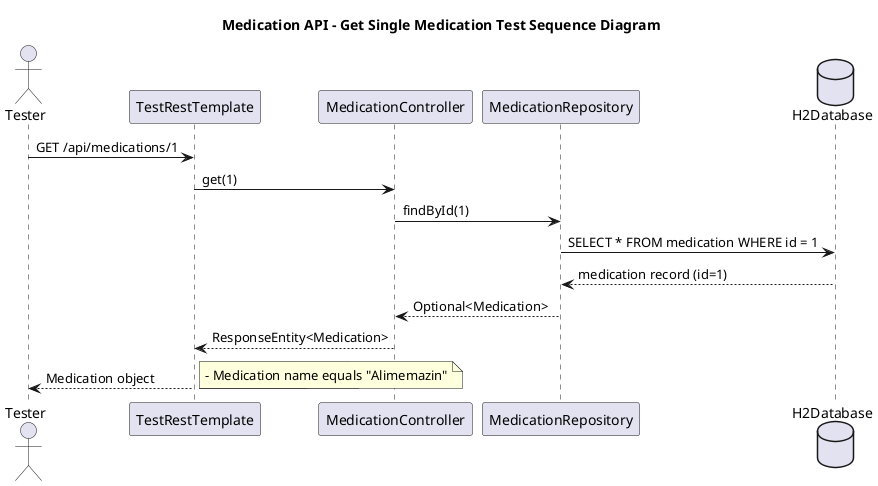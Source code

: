 @startuml Medication API - Get Single Medication Test
title Medication API - Get Single Medication Test Sequence Diagram

actor Tester
participant TestRestTemplate
participant MedicationController
participant MedicationRepository
database H2Database

Tester -> TestRestTemplate: GET /api/medications/1
TestRestTemplate -> MedicationController: get(1)
MedicationController -> MedicationRepository: findById(1)
MedicationRepository -> H2Database: SELECT * FROM medication WHERE id = 1
H2Database --> MedicationRepository: medication record (id=1)
MedicationRepository --> MedicationController: Optional<Medication>
MedicationController --> TestRestTemplate: ResponseEntity<Medication>
TestRestTemplate --> Tester: Medication object

note right: Test validates:
note right: - Medication is not null
note right: - Medication name equals "Alimemazin"
@enduml